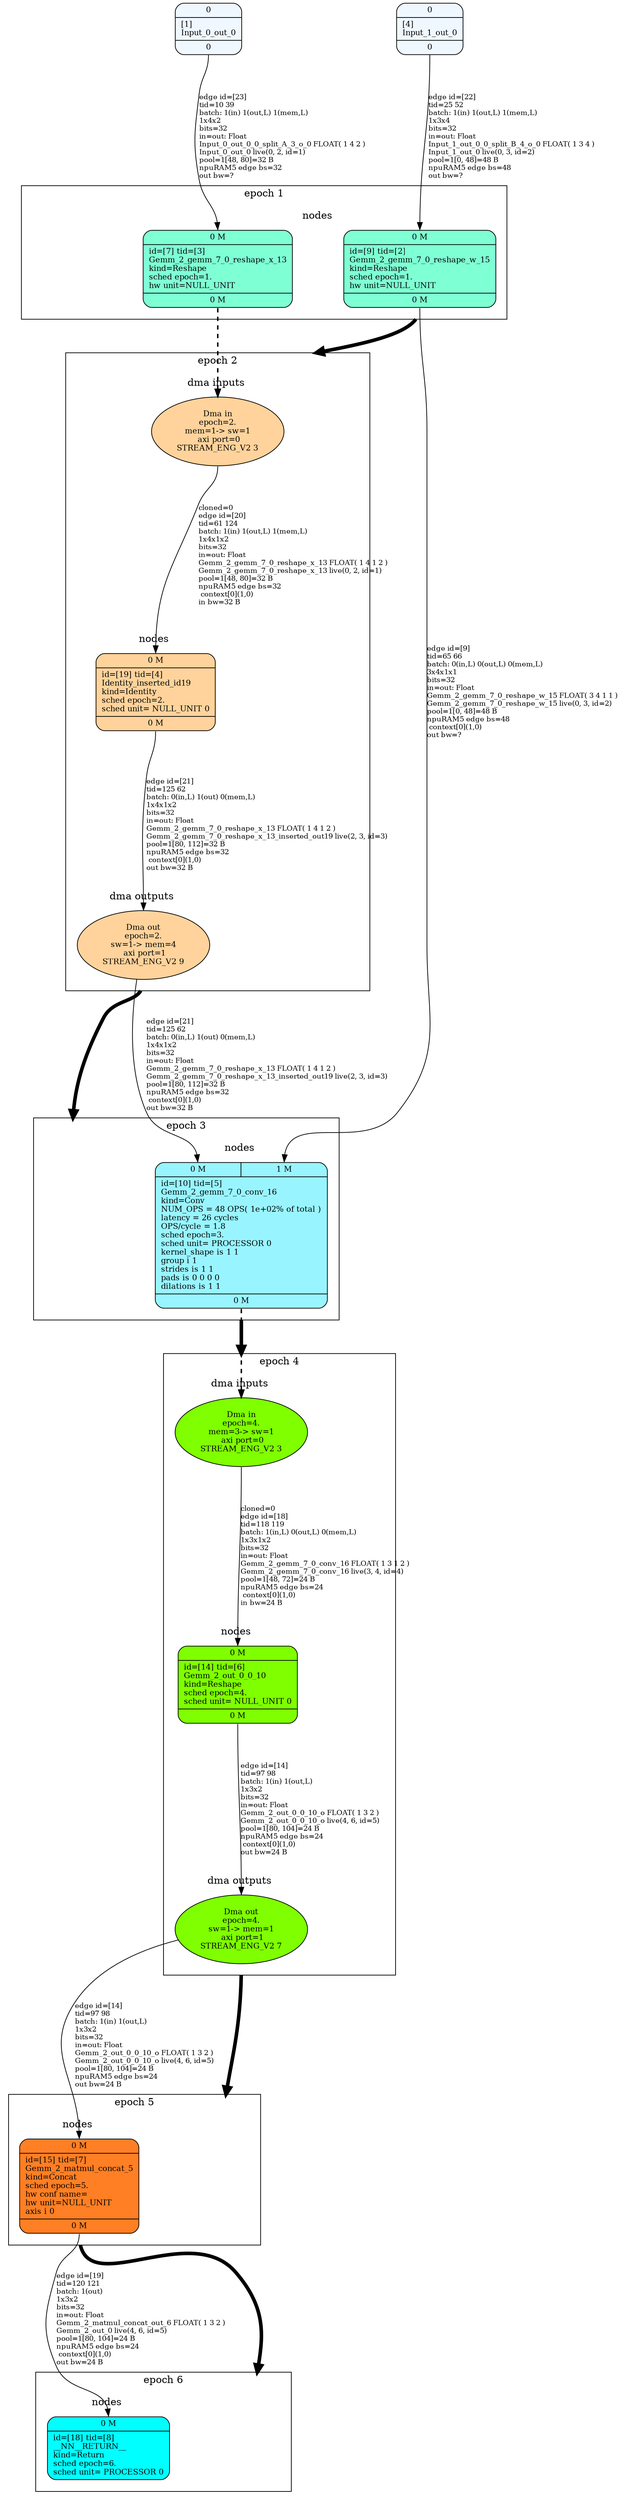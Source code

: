 digraph G {
graph [ fontsize=11 ];
node [ fontsize=11 ];
edge [ fontsize=10 ];
rankdir=BU
ranksep=1.5
nodesep=1
splines=spline
compound=true
Graphinfo [ label="" shape=plaintext, style=rounded, color=black, fontname="Arial-Bold" ];
subgraph cluster_1 { label="epoch 1"; fontsize=14; 
subgraph cluster_1_nodes { label="nodes "; peripheries=0;
Gemm_2_gemm_7_0_reshape_w_15 ; Gemm_2_gemm_7_0_reshape_x_13 ;  }

subgraph cluster_dma_1_in { label=""; peripheries=0;
dummy_1[ style=invis ];  };
 }
subgraph cluster_2 { label="epoch 2"; fontsize=14; 
subgraph cluster_2_nodes { label="nodes "; peripheries=0;
Identity_inserted_id19 ;  }

subgraph cluster_dma_2_in { label="dma inputs "; peripheries=0;
dma_3i2 ;  };

subgraph cluster_dma_2_out { label="dma outputs "; peripheries=0;
dma_9i2 ;  }
 }
Gemm_2_gemm_7_0_reshape_w_15:s -> dma_3i2:n [ltail="cluster_1" lhead=cluster_2 strength=1000 penwidth=5];
subgraph cluster_3 { label="epoch 3"; fontsize=14; 
subgraph cluster_3_nodes { label="nodes "; peripheries=0;
Gemm_2_gemm_7_0_conv_16 ;  }

subgraph cluster_dma_3_in { label=""; peripheries=0;
dummy_3[ style=invis ];  };
 }
dma_9i2:s -> dummy_3:n [ltail="cluster_2" lhead=cluster_3 strength=1000 penwidth=5];
subgraph cluster_4 { label="epoch 4"; fontsize=14; 
subgraph cluster_4_nodes { label="nodes "; peripheries=0;
Gemm_2_out_0_0_10 ;  }

subgraph cluster_dma_4_in { label="dma inputs "; peripheries=0;
dma_3i4 ;  };

subgraph cluster_dma_4_out { label="dma outputs "; peripheries=0;
dma_7i4 ;  }
 }
Gemm_2_gemm_7_0_conv_16:s -> dma_3i4:n [ltail="cluster_3" lhead=cluster_4 strength=1000 penwidth=5];
subgraph cluster_5 { label="epoch 5"; fontsize=14; 
subgraph cluster_5_nodes { label="nodes "; peripheries=0;
Gemm_2_matmul_concat_5 ;  }

subgraph cluster_dma_5_in { label=""; peripheries=0;
dummy_5[ style=invis ];  };
 }
dma_7i4:s -> dummy_5:n [ltail="cluster_4" lhead=cluster_5 strength=1000 penwidth=5];
subgraph cluster_6 { label="epoch 6"; fontsize=14; 
subgraph cluster_6_nodes { label="nodes "; peripheries=0;
__NN__RETURN__ ;  }

subgraph cluster_dma_6_in { label=""; peripheries=0;
dummy_6[ style=invis ];  };
 }
Gemm_2_matmul_concat_5:s -> dummy_6:n [ltail="cluster_5" lhead=cluster_6 strength=1000 penwidth=5];
Input_1_out_0 [ label="{ { <i0> 0} |  [4]\lInput_1_out_0 | { <o0> 0} }", shape=record, fillcolor="aliceblue", style="rounded,filled"  ] ;
Input_0_out_0 [ label="{ { <i0> 0} |  [1]\lInput_0_out_0 | { <o0> 0} }", shape=record, fillcolor="aliceblue", style="rounded,filled"  ] ;
Gemm_2_gemm_7_0_reshape_w_15 [ label="{ { < i0>  0 M } | id=[9] tid=[2]\lGemm_2_gemm_7_0_reshape_w_15\lkind=Reshape\lsched epoch=1.\lhw unit=NULL_UNIT\l | { < o0>  0 M } }", shape=record, fillcolor="aquamarine", style="rounded,filled"  ] ;
Gemm_2_gemm_7_0_reshape_x_13 [ label="{ { < i0>  0 M } | id=[7] tid=[3]\lGemm_2_gemm_7_0_reshape_x_13\lkind=Reshape\lsched epoch=1.\lhw unit=NULL_UNIT\l | { < o0>  0 M } }", shape=record, fillcolor="aquamarine", style="rounded,filled"  ] ;
dma_9i2 [ label="Dma out\nepoch=2.\nsw=1-> mem=4
 axi port=1\nSTREAM_ENG_V2 9", shape=ellipse, width=0.1, fillcolor="burlywood1", style="rounded,filled"  ]
Identity_inserted_id19:o0:s->dma_9i2:n [ label="edge id=[21]\ltid=125 62\lbatch: 0(in,L) 1(out) 0(mem,L) \l1x4x1x2\lbits=32\lin=out: Float\lGemm_2_gemm_7_0_reshape_x_13 FLOAT( 1 4 1 2 )\lGemm_2_gemm_7_0_reshape_x_13_inserted_out19 live(2, 3, id=3)\lpool=1[80, 112]=32 B\lnpuRAM5 edge bs=32\l context[0](1,0)\lout bw=32 B\l" ]; 
dma_3i2 [ label="Dma in\nepoch=2.\nmem=1-> sw=1
 axi port=0\nSTREAM_ENG_V2 3", shape=ellipse, width=0.1, fillcolor="burlywood1", style="rounded,filled"  ]
Identity_inserted_id19 [ label="{ { < i0>  0 M } | id=[19] tid=[4]\lIdentity_inserted_id19\lkind=Identity\lsched epoch=2.\lsched unit= NULL_UNIT 0\l | { < o0>  0 M } }", shape=record, fillcolor="burlywood1", style="rounded,filled"  ] ;
Gemm_2_gemm_7_0_conv_16 [ label="{ { < i0>  0 M  | < i1>  1 M } | id=[10] tid=[5]\lGemm_2_gemm_7_0_conv_16\lkind=Conv\lNUM_OPS = 48 OPS( 1e+02% of total )\llatency = 26 cycles\lOPS/cycle = 1.8\lsched epoch=3.\lsched unit= PROCESSOR 0\lkernel_shape is 1 1\lgroup i 1\lstrides is 1 1\lpads is 0 0 0 0\ldilations is 1 1\l | { < o0>  0 M } }", shape=record, fillcolor="cadetblue1", style="rounded,filled"  ] ;
dma_7i4 [ label="Dma out\nepoch=4.\nsw=1-> mem=1
 axi port=1\nSTREAM_ENG_V2 7", shape=ellipse, width=0.1, fillcolor="chartreuse", style="rounded,filled"  ]
Gemm_2_out_0_0_10:o0:s->dma_7i4:n [ label="edge id=[14]\ltid=97 98\lbatch: 1(in) 1(out,L) \l1x3x2\lbits=32\lin=out: Float\lGemm_2_out_0_0_10_o FLOAT( 1 3 2 )\lGemm_2_out_0_0_10_o live(4, 6, id=5)\lpool=1[80, 104]=24 B\lnpuRAM5 edge bs=24\l context[0](1,0)\lout bw=24 B\l" ]; 
dma_3i4 [ label="Dma in\nepoch=4.\nmem=3-> sw=1
 axi port=0\nSTREAM_ENG_V2 3", shape=ellipse, width=0.1, fillcolor="chartreuse", style="rounded,filled"  ]
Gemm_2_out_0_0_10 [ label="{ { < i0>  0 M } | id=[14] tid=[6]\lGemm_2_out_0_0_10\lkind=Reshape\lsched epoch=4.\lsched unit= NULL_UNIT 0\l | { < o0>  0 M } }", shape=record, fillcolor="chartreuse", style="rounded,filled"  ] ;
Gemm_2_matmul_concat_5 [ label="{ { < i0>  0 M } | id=[15] tid=[7]\lGemm_2_matmul_concat_5\lkind=Concat\lsched epoch=5.\lhw conf name=\lhw unit=NULL_UNIT\laxis i 0\l | { < o0>  0 M } }", shape=record, fillcolor="chocolate1", style="rounded,filled"  ] ;
__NN__RETURN__ [ label="{ { < i0>  0 M } | id=[18] tid=[8]\l__NN__RETURN__\lkind=Return\lsched epoch=6.\lsched unit= PROCESSOR 0\l}", shape=record, fillcolor="cyan", style="rounded,filled"  ] ;
Gemm_2_gemm_7_0_reshape_w_15:o0:s->Gemm_2_gemm_7_0_conv_16:i1:n [ label="edge id=[9]\ltid=65 66\lbatch: 0(in,L) 0(out,L) 0(mem,L) \l3x4x1x1\lbits=32\lin=out: Float\lGemm_2_gemm_7_0_reshape_w_15 FLOAT( 3 4 1 1 )\lGemm_2_gemm_7_0_reshape_w_15 live(0, 3, id=2)\lpool=1[0, 48]=48 B\lnpuRAM5 edge bs=48\l context[0](1,0)\lout bw=?\l" ]; 
dma_7i4->Gemm_2_matmul_concat_5:i0:n [ label="edge id=[14]\ltid=97 98\lbatch: 1(in) 1(out,L) \l1x3x2\lbits=32\lin=out: Float\lGemm_2_out_0_0_10_o FLOAT( 1 3 2 )\lGemm_2_out_0_0_10_o live(4, 6, id=5)\lpool=1[80, 104]=24 B\lnpuRAM5 edge bs=24\lout bw=24 B\l" ]; 
Gemm_2_gemm_7_0_conv_16:o0:s->dma_3i4:n [ penwidth=2, style=dashed  ]; 
dma_3i4:s->Gemm_2_out_0_0_10:i0:n [ label="cloned=0\ledge id=[18]\ltid=118 119\lbatch: 1(in,L) 0(out,L) 0(mem,L) \l1x3x1x2\lbits=32\lin=out: Float\lGemm_2_gemm_7_0_conv_16 FLOAT( 1 3 1 2 )\lGemm_2_gemm_7_0_conv_16 live(3, 4, id=4)\lpool=1[48, 72]=24 B\lnpuRAM5 edge bs=24\l context[0](1,0)\lin bw=24 B\l"   ]; 
Gemm_2_matmul_concat_5:o0:s->__NN__RETURN__:i0:n [ label="edge id=[19]\ltid=120 121\lbatch: 1(out) \l1x3x2\lbits=32\lin=out: Float\lGemm_2_matmul_concat_out_6 FLOAT( 1 3 2 )\lGemm_2_out_0 live(4, 6, id=5)\lpool=1[80, 104]=24 B\lnpuRAM5 edge bs=24\l context[0](1,0)\lout bw=24 B\l" ]; 
Gemm_2_gemm_7_0_reshape_x_13:o0:s->dma_3i2:n [ penwidth=2, style=dashed  ]; 
dma_3i2:s->Identity_inserted_id19:i0:n [ label="cloned=0\ledge id=[20]\ltid=61 124\lbatch: 1(in) 1(out,L) 1(mem,L) \l1x4x1x2\lbits=32\lin=out: Float\lGemm_2_gemm_7_0_reshape_x_13 FLOAT( 1 4 1 2 )\lGemm_2_gemm_7_0_reshape_x_13 live(0, 2, id=1)\lpool=1[48, 80]=32 B\lnpuRAM5 edge bs=32\l context[0](1,0)\lin bw=32 B\l"   ]; 
dma_9i2->Gemm_2_gemm_7_0_conv_16:i0:n [ label="edge id=[21]\ltid=125 62\lbatch: 0(in,L) 1(out) 0(mem,L) \l1x4x1x2\lbits=32\lin=out: Float\lGemm_2_gemm_7_0_reshape_x_13 FLOAT( 1 4 1 2 )\lGemm_2_gemm_7_0_reshape_x_13_inserted_out19 live(2, 3, id=3)\lpool=1[80, 112]=32 B\lnpuRAM5 edge bs=32\l context[0](1,0)\lout bw=32 B\l" ]; 
Input_1_out_0:o0:s->Gemm_2_gemm_7_0_reshape_w_15:i0:n [ label="edge id=[22]\ltid=25 52\lbatch: 1(in) 1(out,L) 1(mem,L) \l1x3x4\lbits=32\lin=out: Float\lInput_1_out_0_0_split_B_4_o_0 FLOAT( 1 3 4 )\lInput_1_out_0 live(0, 3, id=2)\lpool=1[0, 48]=48 B\lnpuRAM5 edge bs=48\lout bw=?\l" ]; 
Input_0_out_0:o0:s->Gemm_2_gemm_7_0_reshape_x_13:i0:n [ label="edge id=[23]\ltid=10 39\lbatch: 1(in) 1(out,L) 1(mem,L) \l1x4x2\lbits=32\lin=out: Float\lInput_0_out_0_0_split_A_3_o_0 FLOAT( 1 4 2 )\lInput_0_out_0 live(0, 2, id=1)\lpool=1[48, 80]=32 B\lnpuRAM5 edge bs=32\lout bw=?\l" ]; 
}
